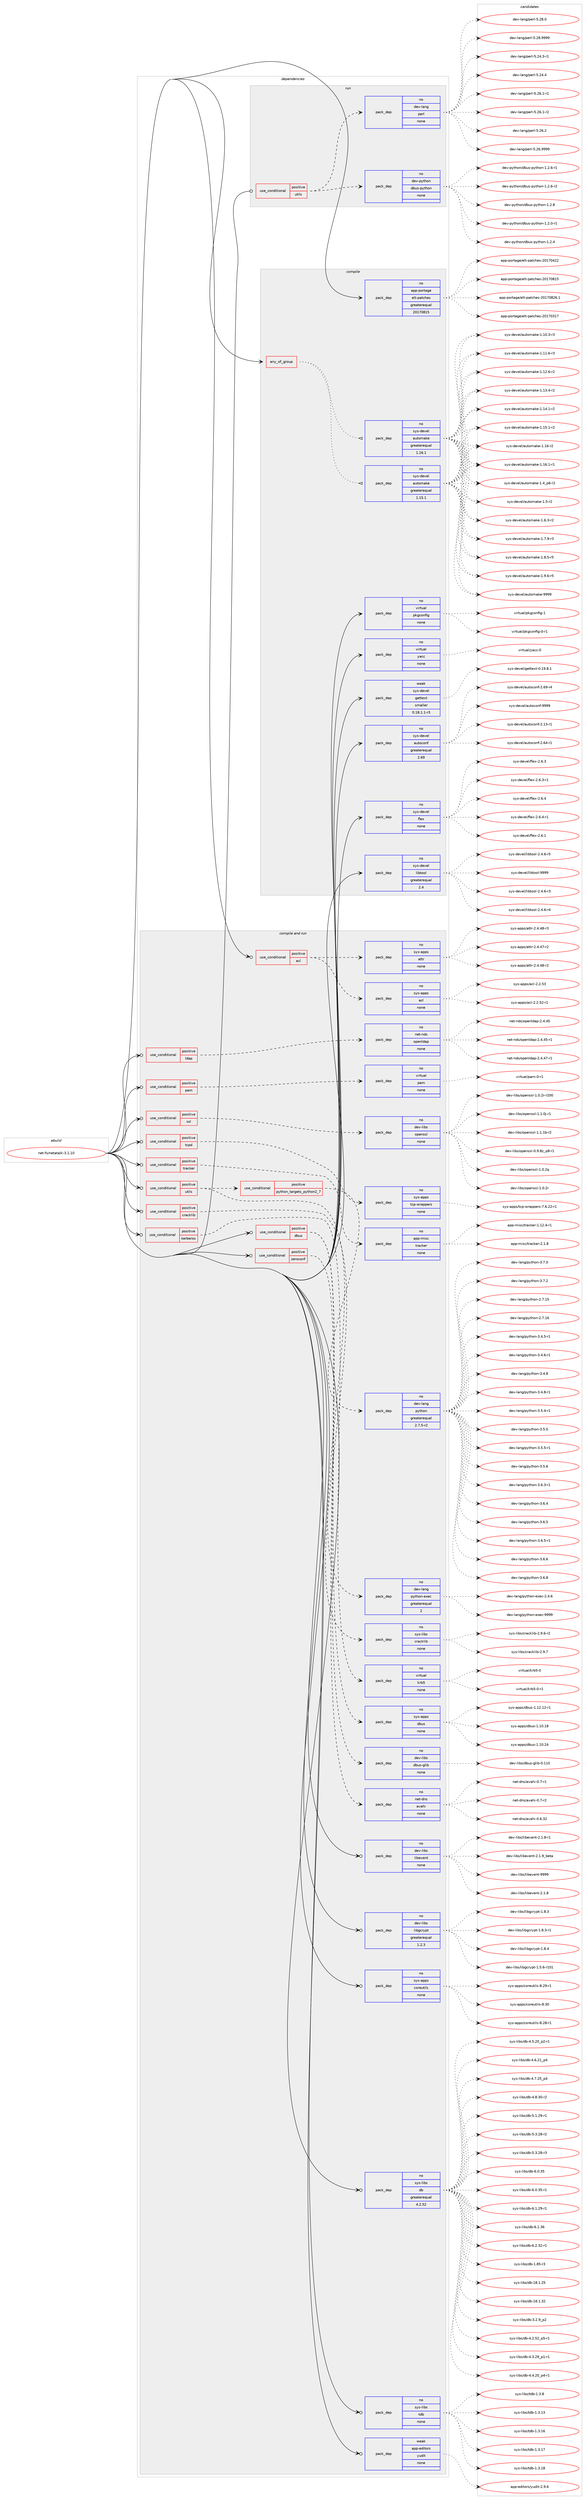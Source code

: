 digraph prolog {

# *************
# Graph options
# *************

newrank=true;
concentrate=true;
compound=true;
graph [rankdir=LR,fontname=Helvetica,fontsize=10,ranksep=1.5];#, ranksep=2.5, nodesep=0.2];
edge  [arrowhead=vee];
node  [fontname=Helvetica,fontsize=10];

# **********
# The ebuild
# **********

subgraph cluster_leftcol {
color=gray;
rank=same;
label=<<i>ebuild</i>>;
id [label="net-fs/netatalk-3.1.10", color=red, width=4, href="../net-fs/netatalk-3.1.10.svg"];
}

# ****************
# The dependencies
# ****************

subgraph cluster_midcol {
color=gray;
label=<<i>dependencies</i>>;
subgraph cluster_compile {
fillcolor="#eeeeee";
style=filled;
label=<<i>compile</i>>;
subgraph any25996 {
dependency1652611 [label=<<TABLE BORDER="0" CELLBORDER="1" CELLSPACING="0" CELLPADDING="4"><TR><TD CELLPADDING="10">any_of_group</TD></TR></TABLE>>, shape=none, color=red];subgraph pack1181437 {
dependency1652612 [label=<<TABLE BORDER="0" CELLBORDER="1" CELLSPACING="0" CELLPADDING="4" WIDTH="220"><TR><TD ROWSPAN="6" CELLPADDING="30">pack_dep</TD></TR><TR><TD WIDTH="110">no</TD></TR><TR><TD>sys-devel</TD></TR><TR><TD>automake</TD></TR><TR><TD>greaterequal</TD></TR><TR><TD>1.16.1</TD></TR></TABLE>>, shape=none, color=blue];
}
dependency1652611:e -> dependency1652612:w [weight=20,style="dotted",arrowhead="oinv"];
subgraph pack1181438 {
dependency1652613 [label=<<TABLE BORDER="0" CELLBORDER="1" CELLSPACING="0" CELLPADDING="4" WIDTH="220"><TR><TD ROWSPAN="6" CELLPADDING="30">pack_dep</TD></TR><TR><TD WIDTH="110">no</TD></TR><TR><TD>sys-devel</TD></TR><TR><TD>automake</TD></TR><TR><TD>greaterequal</TD></TR><TR><TD>1.15.1</TD></TR></TABLE>>, shape=none, color=blue];
}
dependency1652611:e -> dependency1652613:w [weight=20,style="dotted",arrowhead="oinv"];
}
id:e -> dependency1652611:w [weight=20,style="solid",arrowhead="vee"];
subgraph pack1181439 {
dependency1652614 [label=<<TABLE BORDER="0" CELLBORDER="1" CELLSPACING="0" CELLPADDING="4" WIDTH="220"><TR><TD ROWSPAN="6" CELLPADDING="30">pack_dep</TD></TR><TR><TD WIDTH="110">no</TD></TR><TR><TD>app-portage</TD></TR><TR><TD>elt-patches</TD></TR><TR><TD>greaterequal</TD></TR><TR><TD>20170815</TD></TR></TABLE>>, shape=none, color=blue];
}
id:e -> dependency1652614:w [weight=20,style="solid",arrowhead="vee"];
subgraph pack1181440 {
dependency1652615 [label=<<TABLE BORDER="0" CELLBORDER="1" CELLSPACING="0" CELLPADDING="4" WIDTH="220"><TR><TD ROWSPAN="6" CELLPADDING="30">pack_dep</TD></TR><TR><TD WIDTH="110">no</TD></TR><TR><TD>sys-devel</TD></TR><TR><TD>autoconf</TD></TR><TR><TD>greaterequal</TD></TR><TR><TD>2.69</TD></TR></TABLE>>, shape=none, color=blue];
}
id:e -> dependency1652615:w [weight=20,style="solid",arrowhead="vee"];
subgraph pack1181441 {
dependency1652616 [label=<<TABLE BORDER="0" CELLBORDER="1" CELLSPACING="0" CELLPADDING="4" WIDTH="220"><TR><TD ROWSPAN="6" CELLPADDING="30">pack_dep</TD></TR><TR><TD WIDTH="110">no</TD></TR><TR><TD>sys-devel</TD></TR><TR><TD>flex</TD></TR><TR><TD>none</TD></TR><TR><TD></TD></TR></TABLE>>, shape=none, color=blue];
}
id:e -> dependency1652616:w [weight=20,style="solid",arrowhead="vee"];
subgraph pack1181442 {
dependency1652617 [label=<<TABLE BORDER="0" CELLBORDER="1" CELLSPACING="0" CELLPADDING="4" WIDTH="220"><TR><TD ROWSPAN="6" CELLPADDING="30">pack_dep</TD></TR><TR><TD WIDTH="110">no</TD></TR><TR><TD>sys-devel</TD></TR><TR><TD>libtool</TD></TR><TR><TD>greaterequal</TD></TR><TR><TD>2.4</TD></TR></TABLE>>, shape=none, color=blue];
}
id:e -> dependency1652617:w [weight=20,style="solid",arrowhead="vee"];
subgraph pack1181443 {
dependency1652618 [label=<<TABLE BORDER="0" CELLBORDER="1" CELLSPACING="0" CELLPADDING="4" WIDTH="220"><TR><TD ROWSPAN="6" CELLPADDING="30">pack_dep</TD></TR><TR><TD WIDTH="110">no</TD></TR><TR><TD>virtual</TD></TR><TR><TD>pkgconfig</TD></TR><TR><TD>none</TD></TR><TR><TD></TD></TR></TABLE>>, shape=none, color=blue];
}
id:e -> dependency1652618:w [weight=20,style="solid",arrowhead="vee"];
subgraph pack1181444 {
dependency1652619 [label=<<TABLE BORDER="0" CELLBORDER="1" CELLSPACING="0" CELLPADDING="4" WIDTH="220"><TR><TD ROWSPAN="6" CELLPADDING="30">pack_dep</TD></TR><TR><TD WIDTH="110">no</TD></TR><TR><TD>virtual</TD></TR><TR><TD>yacc</TD></TR><TR><TD>none</TD></TR><TR><TD></TD></TR></TABLE>>, shape=none, color=blue];
}
id:e -> dependency1652619:w [weight=20,style="solid",arrowhead="vee"];
subgraph pack1181445 {
dependency1652620 [label=<<TABLE BORDER="0" CELLBORDER="1" CELLSPACING="0" CELLPADDING="4" WIDTH="220"><TR><TD ROWSPAN="6" CELLPADDING="30">pack_dep</TD></TR><TR><TD WIDTH="110">weak</TD></TR><TR><TD>sys-devel</TD></TR><TR><TD>gettext</TD></TR><TR><TD>smaller</TD></TR><TR><TD>0.18.1.1-r3</TD></TR></TABLE>>, shape=none, color=blue];
}
id:e -> dependency1652620:w [weight=20,style="solid",arrowhead="vee"];
}
subgraph cluster_compileandrun {
fillcolor="#eeeeee";
style=filled;
label=<<i>compile and run</i>>;
subgraph cond444395 {
dependency1652621 [label=<<TABLE BORDER="0" CELLBORDER="1" CELLSPACING="0" CELLPADDING="4"><TR><TD ROWSPAN="3" CELLPADDING="10">use_conditional</TD></TR><TR><TD>positive</TD></TR><TR><TD>acl</TD></TR></TABLE>>, shape=none, color=red];
subgraph pack1181446 {
dependency1652622 [label=<<TABLE BORDER="0" CELLBORDER="1" CELLSPACING="0" CELLPADDING="4" WIDTH="220"><TR><TD ROWSPAN="6" CELLPADDING="30">pack_dep</TD></TR><TR><TD WIDTH="110">no</TD></TR><TR><TD>sys-apps</TD></TR><TR><TD>attr</TD></TR><TR><TD>none</TD></TR><TR><TD></TD></TR></TABLE>>, shape=none, color=blue];
}
dependency1652621:e -> dependency1652622:w [weight=20,style="dashed",arrowhead="vee"];
subgraph pack1181447 {
dependency1652623 [label=<<TABLE BORDER="0" CELLBORDER="1" CELLSPACING="0" CELLPADDING="4" WIDTH="220"><TR><TD ROWSPAN="6" CELLPADDING="30">pack_dep</TD></TR><TR><TD WIDTH="110">no</TD></TR><TR><TD>sys-apps</TD></TR><TR><TD>acl</TD></TR><TR><TD>none</TD></TR><TR><TD></TD></TR></TABLE>>, shape=none, color=blue];
}
dependency1652621:e -> dependency1652623:w [weight=20,style="dashed",arrowhead="vee"];
}
id:e -> dependency1652621:w [weight=20,style="solid",arrowhead="odotvee"];
subgraph cond444396 {
dependency1652624 [label=<<TABLE BORDER="0" CELLBORDER="1" CELLSPACING="0" CELLPADDING="4"><TR><TD ROWSPAN="3" CELLPADDING="10">use_conditional</TD></TR><TR><TD>positive</TD></TR><TR><TD>cracklib</TD></TR></TABLE>>, shape=none, color=red];
subgraph pack1181448 {
dependency1652625 [label=<<TABLE BORDER="0" CELLBORDER="1" CELLSPACING="0" CELLPADDING="4" WIDTH="220"><TR><TD ROWSPAN="6" CELLPADDING="30">pack_dep</TD></TR><TR><TD WIDTH="110">no</TD></TR><TR><TD>sys-libs</TD></TR><TR><TD>cracklib</TD></TR><TR><TD>none</TD></TR><TR><TD></TD></TR></TABLE>>, shape=none, color=blue];
}
dependency1652624:e -> dependency1652625:w [weight=20,style="dashed",arrowhead="vee"];
}
id:e -> dependency1652624:w [weight=20,style="solid",arrowhead="odotvee"];
subgraph cond444397 {
dependency1652626 [label=<<TABLE BORDER="0" CELLBORDER="1" CELLSPACING="0" CELLPADDING="4"><TR><TD ROWSPAN="3" CELLPADDING="10">use_conditional</TD></TR><TR><TD>positive</TD></TR><TR><TD>dbus</TD></TR></TABLE>>, shape=none, color=red];
subgraph pack1181449 {
dependency1652627 [label=<<TABLE BORDER="0" CELLBORDER="1" CELLSPACING="0" CELLPADDING="4" WIDTH="220"><TR><TD ROWSPAN="6" CELLPADDING="30">pack_dep</TD></TR><TR><TD WIDTH="110">no</TD></TR><TR><TD>sys-apps</TD></TR><TR><TD>dbus</TD></TR><TR><TD>none</TD></TR><TR><TD></TD></TR></TABLE>>, shape=none, color=blue];
}
dependency1652626:e -> dependency1652627:w [weight=20,style="dashed",arrowhead="vee"];
subgraph pack1181450 {
dependency1652628 [label=<<TABLE BORDER="0" CELLBORDER="1" CELLSPACING="0" CELLPADDING="4" WIDTH="220"><TR><TD ROWSPAN="6" CELLPADDING="30">pack_dep</TD></TR><TR><TD WIDTH="110">no</TD></TR><TR><TD>dev-libs</TD></TR><TR><TD>dbus-glib</TD></TR><TR><TD>none</TD></TR><TR><TD></TD></TR></TABLE>>, shape=none, color=blue];
}
dependency1652626:e -> dependency1652628:w [weight=20,style="dashed",arrowhead="vee"];
}
id:e -> dependency1652626:w [weight=20,style="solid",arrowhead="odotvee"];
subgraph cond444398 {
dependency1652629 [label=<<TABLE BORDER="0" CELLBORDER="1" CELLSPACING="0" CELLPADDING="4"><TR><TD ROWSPAN="3" CELLPADDING="10">use_conditional</TD></TR><TR><TD>positive</TD></TR><TR><TD>kerberos</TD></TR></TABLE>>, shape=none, color=red];
subgraph pack1181451 {
dependency1652630 [label=<<TABLE BORDER="0" CELLBORDER="1" CELLSPACING="0" CELLPADDING="4" WIDTH="220"><TR><TD ROWSPAN="6" CELLPADDING="30">pack_dep</TD></TR><TR><TD WIDTH="110">no</TD></TR><TR><TD>virtual</TD></TR><TR><TD>krb5</TD></TR><TR><TD>none</TD></TR><TR><TD></TD></TR></TABLE>>, shape=none, color=blue];
}
dependency1652629:e -> dependency1652630:w [weight=20,style="dashed",arrowhead="vee"];
}
id:e -> dependency1652629:w [weight=20,style="solid",arrowhead="odotvee"];
subgraph cond444399 {
dependency1652631 [label=<<TABLE BORDER="0" CELLBORDER="1" CELLSPACING="0" CELLPADDING="4"><TR><TD ROWSPAN="3" CELLPADDING="10">use_conditional</TD></TR><TR><TD>positive</TD></TR><TR><TD>ldap</TD></TR></TABLE>>, shape=none, color=red];
subgraph pack1181452 {
dependency1652632 [label=<<TABLE BORDER="0" CELLBORDER="1" CELLSPACING="0" CELLPADDING="4" WIDTH="220"><TR><TD ROWSPAN="6" CELLPADDING="30">pack_dep</TD></TR><TR><TD WIDTH="110">no</TD></TR><TR><TD>net-nds</TD></TR><TR><TD>openldap</TD></TR><TR><TD>none</TD></TR><TR><TD></TD></TR></TABLE>>, shape=none, color=blue];
}
dependency1652631:e -> dependency1652632:w [weight=20,style="dashed",arrowhead="vee"];
}
id:e -> dependency1652631:w [weight=20,style="solid",arrowhead="odotvee"];
subgraph cond444400 {
dependency1652633 [label=<<TABLE BORDER="0" CELLBORDER="1" CELLSPACING="0" CELLPADDING="4"><TR><TD ROWSPAN="3" CELLPADDING="10">use_conditional</TD></TR><TR><TD>positive</TD></TR><TR><TD>pam</TD></TR></TABLE>>, shape=none, color=red];
subgraph pack1181453 {
dependency1652634 [label=<<TABLE BORDER="0" CELLBORDER="1" CELLSPACING="0" CELLPADDING="4" WIDTH="220"><TR><TD ROWSPAN="6" CELLPADDING="30">pack_dep</TD></TR><TR><TD WIDTH="110">no</TD></TR><TR><TD>virtual</TD></TR><TR><TD>pam</TD></TR><TR><TD>none</TD></TR><TR><TD></TD></TR></TABLE>>, shape=none, color=blue];
}
dependency1652633:e -> dependency1652634:w [weight=20,style="dashed",arrowhead="vee"];
}
id:e -> dependency1652633:w [weight=20,style="solid",arrowhead="odotvee"];
subgraph cond444401 {
dependency1652635 [label=<<TABLE BORDER="0" CELLBORDER="1" CELLSPACING="0" CELLPADDING="4"><TR><TD ROWSPAN="3" CELLPADDING="10">use_conditional</TD></TR><TR><TD>positive</TD></TR><TR><TD>ssl</TD></TR></TABLE>>, shape=none, color=red];
subgraph pack1181454 {
dependency1652636 [label=<<TABLE BORDER="0" CELLBORDER="1" CELLSPACING="0" CELLPADDING="4" WIDTH="220"><TR><TD ROWSPAN="6" CELLPADDING="30">pack_dep</TD></TR><TR><TD WIDTH="110">no</TD></TR><TR><TD>dev-libs</TD></TR><TR><TD>openssl</TD></TR><TR><TD>none</TD></TR><TR><TD></TD></TR></TABLE>>, shape=none, color=blue];
}
dependency1652635:e -> dependency1652636:w [weight=20,style="dashed",arrowhead="vee"];
}
id:e -> dependency1652635:w [weight=20,style="solid",arrowhead="odotvee"];
subgraph cond444402 {
dependency1652637 [label=<<TABLE BORDER="0" CELLBORDER="1" CELLSPACING="0" CELLPADDING="4"><TR><TD ROWSPAN="3" CELLPADDING="10">use_conditional</TD></TR><TR><TD>positive</TD></TR><TR><TD>tcpd</TD></TR></TABLE>>, shape=none, color=red];
subgraph pack1181455 {
dependency1652638 [label=<<TABLE BORDER="0" CELLBORDER="1" CELLSPACING="0" CELLPADDING="4" WIDTH="220"><TR><TD ROWSPAN="6" CELLPADDING="30">pack_dep</TD></TR><TR><TD WIDTH="110">no</TD></TR><TR><TD>sys-apps</TD></TR><TR><TD>tcp-wrappers</TD></TR><TR><TD>none</TD></TR><TR><TD></TD></TR></TABLE>>, shape=none, color=blue];
}
dependency1652637:e -> dependency1652638:w [weight=20,style="dashed",arrowhead="vee"];
}
id:e -> dependency1652637:w [weight=20,style="solid",arrowhead="odotvee"];
subgraph cond444403 {
dependency1652639 [label=<<TABLE BORDER="0" CELLBORDER="1" CELLSPACING="0" CELLPADDING="4"><TR><TD ROWSPAN="3" CELLPADDING="10">use_conditional</TD></TR><TR><TD>positive</TD></TR><TR><TD>tracker</TD></TR></TABLE>>, shape=none, color=red];
subgraph pack1181456 {
dependency1652640 [label=<<TABLE BORDER="0" CELLBORDER="1" CELLSPACING="0" CELLPADDING="4" WIDTH="220"><TR><TD ROWSPAN="6" CELLPADDING="30">pack_dep</TD></TR><TR><TD WIDTH="110">no</TD></TR><TR><TD>app-misc</TD></TR><TR><TD>tracker</TD></TR><TR><TD>none</TD></TR><TR><TD></TD></TR></TABLE>>, shape=none, color=blue];
}
dependency1652639:e -> dependency1652640:w [weight=20,style="dashed",arrowhead="vee"];
}
id:e -> dependency1652639:w [weight=20,style="solid",arrowhead="odotvee"];
subgraph cond444404 {
dependency1652641 [label=<<TABLE BORDER="0" CELLBORDER="1" CELLSPACING="0" CELLPADDING="4"><TR><TD ROWSPAN="3" CELLPADDING="10">use_conditional</TD></TR><TR><TD>positive</TD></TR><TR><TD>utils</TD></TR></TABLE>>, shape=none, color=red];
subgraph cond444405 {
dependency1652642 [label=<<TABLE BORDER="0" CELLBORDER="1" CELLSPACING="0" CELLPADDING="4"><TR><TD ROWSPAN="3" CELLPADDING="10">use_conditional</TD></TR><TR><TD>positive</TD></TR><TR><TD>python_targets_python2_7</TD></TR></TABLE>>, shape=none, color=red];
subgraph pack1181457 {
dependency1652643 [label=<<TABLE BORDER="0" CELLBORDER="1" CELLSPACING="0" CELLPADDING="4" WIDTH="220"><TR><TD ROWSPAN="6" CELLPADDING="30">pack_dep</TD></TR><TR><TD WIDTH="110">no</TD></TR><TR><TD>dev-lang</TD></TR><TR><TD>python</TD></TR><TR><TD>greaterequal</TD></TR><TR><TD>2.7.5-r2</TD></TR></TABLE>>, shape=none, color=blue];
}
dependency1652642:e -> dependency1652643:w [weight=20,style="dashed",arrowhead="vee"];
}
dependency1652641:e -> dependency1652642:w [weight=20,style="dashed",arrowhead="vee"];
subgraph pack1181458 {
dependency1652644 [label=<<TABLE BORDER="0" CELLBORDER="1" CELLSPACING="0" CELLPADDING="4" WIDTH="220"><TR><TD ROWSPAN="6" CELLPADDING="30">pack_dep</TD></TR><TR><TD WIDTH="110">no</TD></TR><TR><TD>dev-lang</TD></TR><TR><TD>python-exec</TD></TR><TR><TD>greaterequal</TD></TR><TR><TD>2</TD></TR></TABLE>>, shape=none, color=blue];
}
dependency1652641:e -> dependency1652644:w [weight=20,style="dashed",arrowhead="vee"];
}
id:e -> dependency1652641:w [weight=20,style="solid",arrowhead="odotvee"];
subgraph cond444406 {
dependency1652645 [label=<<TABLE BORDER="0" CELLBORDER="1" CELLSPACING="0" CELLPADDING="4"><TR><TD ROWSPAN="3" CELLPADDING="10">use_conditional</TD></TR><TR><TD>positive</TD></TR><TR><TD>zeroconf</TD></TR></TABLE>>, shape=none, color=red];
subgraph pack1181459 {
dependency1652646 [label=<<TABLE BORDER="0" CELLBORDER="1" CELLSPACING="0" CELLPADDING="4" WIDTH="220"><TR><TD ROWSPAN="6" CELLPADDING="30">pack_dep</TD></TR><TR><TD WIDTH="110">no</TD></TR><TR><TD>net-dns</TD></TR><TR><TD>avahi</TD></TR><TR><TD>none</TD></TR><TR><TD></TD></TR></TABLE>>, shape=none, color=blue];
}
dependency1652645:e -> dependency1652646:w [weight=20,style="dashed",arrowhead="vee"];
}
id:e -> dependency1652645:w [weight=20,style="solid",arrowhead="odotvee"];
subgraph pack1181460 {
dependency1652647 [label=<<TABLE BORDER="0" CELLBORDER="1" CELLSPACING="0" CELLPADDING="4" WIDTH="220"><TR><TD ROWSPAN="6" CELLPADDING="30">pack_dep</TD></TR><TR><TD WIDTH="110">no</TD></TR><TR><TD>dev-libs</TD></TR><TR><TD>libevent</TD></TR><TR><TD>none</TD></TR><TR><TD></TD></TR></TABLE>>, shape=none, color=blue];
}
id:e -> dependency1652647:w [weight=20,style="solid",arrowhead="odotvee"];
subgraph pack1181461 {
dependency1652648 [label=<<TABLE BORDER="0" CELLBORDER="1" CELLSPACING="0" CELLPADDING="4" WIDTH="220"><TR><TD ROWSPAN="6" CELLPADDING="30">pack_dep</TD></TR><TR><TD WIDTH="110">no</TD></TR><TR><TD>dev-libs</TD></TR><TR><TD>libgcrypt</TD></TR><TR><TD>greaterequal</TD></TR><TR><TD>1.2.3</TD></TR></TABLE>>, shape=none, color=blue];
}
id:e -> dependency1652648:w [weight=20,style="solid",arrowhead="odotvee"];
subgraph pack1181462 {
dependency1652649 [label=<<TABLE BORDER="0" CELLBORDER="1" CELLSPACING="0" CELLPADDING="4" WIDTH="220"><TR><TD ROWSPAN="6" CELLPADDING="30">pack_dep</TD></TR><TR><TD WIDTH="110">no</TD></TR><TR><TD>sys-apps</TD></TR><TR><TD>coreutils</TD></TR><TR><TD>none</TD></TR><TR><TD></TD></TR></TABLE>>, shape=none, color=blue];
}
id:e -> dependency1652649:w [weight=20,style="solid",arrowhead="odotvee"];
subgraph pack1181463 {
dependency1652650 [label=<<TABLE BORDER="0" CELLBORDER="1" CELLSPACING="0" CELLPADDING="4" WIDTH="220"><TR><TD ROWSPAN="6" CELLPADDING="30">pack_dep</TD></TR><TR><TD WIDTH="110">no</TD></TR><TR><TD>sys-libs</TD></TR><TR><TD>db</TD></TR><TR><TD>greaterequal</TD></TR><TR><TD>4.2.52</TD></TR></TABLE>>, shape=none, color=blue];
}
id:e -> dependency1652650:w [weight=20,style="solid",arrowhead="odotvee"];
subgraph pack1181464 {
dependency1652651 [label=<<TABLE BORDER="0" CELLBORDER="1" CELLSPACING="0" CELLPADDING="4" WIDTH="220"><TR><TD ROWSPAN="6" CELLPADDING="30">pack_dep</TD></TR><TR><TD WIDTH="110">no</TD></TR><TR><TD>sys-libs</TD></TR><TR><TD>tdb</TD></TR><TR><TD>none</TD></TR><TR><TD></TD></TR></TABLE>>, shape=none, color=blue];
}
id:e -> dependency1652651:w [weight=20,style="solid",arrowhead="odotvee"];
subgraph pack1181465 {
dependency1652652 [label=<<TABLE BORDER="0" CELLBORDER="1" CELLSPACING="0" CELLPADDING="4" WIDTH="220"><TR><TD ROWSPAN="6" CELLPADDING="30">pack_dep</TD></TR><TR><TD WIDTH="110">weak</TD></TR><TR><TD>app-editors</TD></TR><TR><TD>yudit</TD></TR><TR><TD>none</TD></TR><TR><TD></TD></TR></TABLE>>, shape=none, color=blue];
}
id:e -> dependency1652652:w [weight=20,style="solid",arrowhead="odotvee"];
}
subgraph cluster_run {
fillcolor="#eeeeee";
style=filled;
label=<<i>run</i>>;
subgraph cond444407 {
dependency1652653 [label=<<TABLE BORDER="0" CELLBORDER="1" CELLSPACING="0" CELLPADDING="4"><TR><TD ROWSPAN="3" CELLPADDING="10">use_conditional</TD></TR><TR><TD>positive</TD></TR><TR><TD>utils</TD></TR></TABLE>>, shape=none, color=red];
subgraph pack1181466 {
dependency1652654 [label=<<TABLE BORDER="0" CELLBORDER="1" CELLSPACING="0" CELLPADDING="4" WIDTH="220"><TR><TD ROWSPAN="6" CELLPADDING="30">pack_dep</TD></TR><TR><TD WIDTH="110">no</TD></TR><TR><TD>dev-lang</TD></TR><TR><TD>perl</TD></TR><TR><TD>none</TD></TR><TR><TD></TD></TR></TABLE>>, shape=none, color=blue];
}
dependency1652653:e -> dependency1652654:w [weight=20,style="dashed",arrowhead="vee"];
subgraph pack1181467 {
dependency1652655 [label=<<TABLE BORDER="0" CELLBORDER="1" CELLSPACING="0" CELLPADDING="4" WIDTH="220"><TR><TD ROWSPAN="6" CELLPADDING="30">pack_dep</TD></TR><TR><TD WIDTH="110">no</TD></TR><TR><TD>dev-python</TD></TR><TR><TD>dbus-python</TD></TR><TR><TD>none</TD></TR><TR><TD></TD></TR></TABLE>>, shape=none, color=blue];
}
dependency1652653:e -> dependency1652655:w [weight=20,style="dashed",arrowhead="vee"];
}
id:e -> dependency1652653:w [weight=20,style="solid",arrowhead="odot"];
}
}

# **************
# The candidates
# **************

subgraph cluster_choices {
rank=same;
color=gray;
label=<<i>candidates</i>>;

subgraph choice1181437 {
color=black;
nodesep=1;
choice11512111545100101118101108479711711611110997107101454946494846514511451 [label="sys-devel/automake-1.10.3-r3", color=red, width=4,href="../sys-devel/automake-1.10.3-r3.svg"];
choice11512111545100101118101108479711711611110997107101454946494946544511451 [label="sys-devel/automake-1.11.6-r3", color=red, width=4,href="../sys-devel/automake-1.11.6-r3.svg"];
choice11512111545100101118101108479711711611110997107101454946495046544511450 [label="sys-devel/automake-1.12.6-r2", color=red, width=4,href="../sys-devel/automake-1.12.6-r2.svg"];
choice11512111545100101118101108479711711611110997107101454946495146524511450 [label="sys-devel/automake-1.13.4-r2", color=red, width=4,href="../sys-devel/automake-1.13.4-r2.svg"];
choice11512111545100101118101108479711711611110997107101454946495246494511450 [label="sys-devel/automake-1.14.1-r2", color=red, width=4,href="../sys-devel/automake-1.14.1-r2.svg"];
choice11512111545100101118101108479711711611110997107101454946495346494511450 [label="sys-devel/automake-1.15.1-r2", color=red, width=4,href="../sys-devel/automake-1.15.1-r2.svg"];
choice1151211154510010111810110847971171161111099710710145494649544511450 [label="sys-devel/automake-1.16-r2", color=red, width=4,href="../sys-devel/automake-1.16-r2.svg"];
choice11512111545100101118101108479711711611110997107101454946495446494511449 [label="sys-devel/automake-1.16.1-r1", color=red, width=4,href="../sys-devel/automake-1.16.1-r1.svg"];
choice115121115451001011181011084797117116111109971071014549465295112544511450 [label="sys-devel/automake-1.4_p6-r2", color=red, width=4,href="../sys-devel/automake-1.4_p6-r2.svg"];
choice11512111545100101118101108479711711611110997107101454946534511450 [label="sys-devel/automake-1.5-r2", color=red, width=4,href="../sys-devel/automake-1.5-r2.svg"];
choice115121115451001011181011084797117116111109971071014549465446514511450 [label="sys-devel/automake-1.6.3-r2", color=red, width=4,href="../sys-devel/automake-1.6.3-r2.svg"];
choice115121115451001011181011084797117116111109971071014549465546574511451 [label="sys-devel/automake-1.7.9-r3", color=red, width=4,href="../sys-devel/automake-1.7.9-r3.svg"];
choice115121115451001011181011084797117116111109971071014549465646534511453 [label="sys-devel/automake-1.8.5-r5", color=red, width=4,href="../sys-devel/automake-1.8.5-r5.svg"];
choice115121115451001011181011084797117116111109971071014549465746544511453 [label="sys-devel/automake-1.9.6-r5", color=red, width=4,href="../sys-devel/automake-1.9.6-r5.svg"];
choice115121115451001011181011084797117116111109971071014557575757 [label="sys-devel/automake-9999", color=red, width=4,href="../sys-devel/automake-9999.svg"];
dependency1652612:e -> choice11512111545100101118101108479711711611110997107101454946494846514511451:w [style=dotted,weight="100"];
dependency1652612:e -> choice11512111545100101118101108479711711611110997107101454946494946544511451:w [style=dotted,weight="100"];
dependency1652612:e -> choice11512111545100101118101108479711711611110997107101454946495046544511450:w [style=dotted,weight="100"];
dependency1652612:e -> choice11512111545100101118101108479711711611110997107101454946495146524511450:w [style=dotted,weight="100"];
dependency1652612:e -> choice11512111545100101118101108479711711611110997107101454946495246494511450:w [style=dotted,weight="100"];
dependency1652612:e -> choice11512111545100101118101108479711711611110997107101454946495346494511450:w [style=dotted,weight="100"];
dependency1652612:e -> choice1151211154510010111810110847971171161111099710710145494649544511450:w [style=dotted,weight="100"];
dependency1652612:e -> choice11512111545100101118101108479711711611110997107101454946495446494511449:w [style=dotted,weight="100"];
dependency1652612:e -> choice115121115451001011181011084797117116111109971071014549465295112544511450:w [style=dotted,weight="100"];
dependency1652612:e -> choice11512111545100101118101108479711711611110997107101454946534511450:w [style=dotted,weight="100"];
dependency1652612:e -> choice115121115451001011181011084797117116111109971071014549465446514511450:w [style=dotted,weight="100"];
dependency1652612:e -> choice115121115451001011181011084797117116111109971071014549465546574511451:w [style=dotted,weight="100"];
dependency1652612:e -> choice115121115451001011181011084797117116111109971071014549465646534511453:w [style=dotted,weight="100"];
dependency1652612:e -> choice115121115451001011181011084797117116111109971071014549465746544511453:w [style=dotted,weight="100"];
dependency1652612:e -> choice115121115451001011181011084797117116111109971071014557575757:w [style=dotted,weight="100"];
}
subgraph choice1181438 {
color=black;
nodesep=1;
choice11512111545100101118101108479711711611110997107101454946494846514511451 [label="sys-devel/automake-1.10.3-r3", color=red, width=4,href="../sys-devel/automake-1.10.3-r3.svg"];
choice11512111545100101118101108479711711611110997107101454946494946544511451 [label="sys-devel/automake-1.11.6-r3", color=red, width=4,href="../sys-devel/automake-1.11.6-r3.svg"];
choice11512111545100101118101108479711711611110997107101454946495046544511450 [label="sys-devel/automake-1.12.6-r2", color=red, width=4,href="../sys-devel/automake-1.12.6-r2.svg"];
choice11512111545100101118101108479711711611110997107101454946495146524511450 [label="sys-devel/automake-1.13.4-r2", color=red, width=4,href="../sys-devel/automake-1.13.4-r2.svg"];
choice11512111545100101118101108479711711611110997107101454946495246494511450 [label="sys-devel/automake-1.14.1-r2", color=red, width=4,href="../sys-devel/automake-1.14.1-r2.svg"];
choice11512111545100101118101108479711711611110997107101454946495346494511450 [label="sys-devel/automake-1.15.1-r2", color=red, width=4,href="../sys-devel/automake-1.15.1-r2.svg"];
choice1151211154510010111810110847971171161111099710710145494649544511450 [label="sys-devel/automake-1.16-r2", color=red, width=4,href="../sys-devel/automake-1.16-r2.svg"];
choice11512111545100101118101108479711711611110997107101454946495446494511449 [label="sys-devel/automake-1.16.1-r1", color=red, width=4,href="../sys-devel/automake-1.16.1-r1.svg"];
choice115121115451001011181011084797117116111109971071014549465295112544511450 [label="sys-devel/automake-1.4_p6-r2", color=red, width=4,href="../sys-devel/automake-1.4_p6-r2.svg"];
choice11512111545100101118101108479711711611110997107101454946534511450 [label="sys-devel/automake-1.5-r2", color=red, width=4,href="../sys-devel/automake-1.5-r2.svg"];
choice115121115451001011181011084797117116111109971071014549465446514511450 [label="sys-devel/automake-1.6.3-r2", color=red, width=4,href="../sys-devel/automake-1.6.3-r2.svg"];
choice115121115451001011181011084797117116111109971071014549465546574511451 [label="sys-devel/automake-1.7.9-r3", color=red, width=4,href="../sys-devel/automake-1.7.9-r3.svg"];
choice115121115451001011181011084797117116111109971071014549465646534511453 [label="sys-devel/automake-1.8.5-r5", color=red, width=4,href="../sys-devel/automake-1.8.5-r5.svg"];
choice115121115451001011181011084797117116111109971071014549465746544511453 [label="sys-devel/automake-1.9.6-r5", color=red, width=4,href="../sys-devel/automake-1.9.6-r5.svg"];
choice115121115451001011181011084797117116111109971071014557575757 [label="sys-devel/automake-9999", color=red, width=4,href="../sys-devel/automake-9999.svg"];
dependency1652613:e -> choice11512111545100101118101108479711711611110997107101454946494846514511451:w [style=dotted,weight="100"];
dependency1652613:e -> choice11512111545100101118101108479711711611110997107101454946494946544511451:w [style=dotted,weight="100"];
dependency1652613:e -> choice11512111545100101118101108479711711611110997107101454946495046544511450:w [style=dotted,weight="100"];
dependency1652613:e -> choice11512111545100101118101108479711711611110997107101454946495146524511450:w [style=dotted,weight="100"];
dependency1652613:e -> choice11512111545100101118101108479711711611110997107101454946495246494511450:w [style=dotted,weight="100"];
dependency1652613:e -> choice11512111545100101118101108479711711611110997107101454946495346494511450:w [style=dotted,weight="100"];
dependency1652613:e -> choice1151211154510010111810110847971171161111099710710145494649544511450:w [style=dotted,weight="100"];
dependency1652613:e -> choice11512111545100101118101108479711711611110997107101454946495446494511449:w [style=dotted,weight="100"];
dependency1652613:e -> choice115121115451001011181011084797117116111109971071014549465295112544511450:w [style=dotted,weight="100"];
dependency1652613:e -> choice11512111545100101118101108479711711611110997107101454946534511450:w [style=dotted,weight="100"];
dependency1652613:e -> choice115121115451001011181011084797117116111109971071014549465446514511450:w [style=dotted,weight="100"];
dependency1652613:e -> choice115121115451001011181011084797117116111109971071014549465546574511451:w [style=dotted,weight="100"];
dependency1652613:e -> choice115121115451001011181011084797117116111109971071014549465646534511453:w [style=dotted,weight="100"];
dependency1652613:e -> choice115121115451001011181011084797117116111109971071014549465746544511453:w [style=dotted,weight="100"];
dependency1652613:e -> choice115121115451001011181011084797117116111109971071014557575757:w [style=dotted,weight="100"];
}
subgraph choice1181439 {
color=black;
nodesep=1;
choice97112112451121111141169710310147101108116451129711699104101115455048495548514955 [label="app-portage/elt-patches-20170317", color=red, width=4,href="../app-portage/elt-patches-20170317.svg"];
choice97112112451121111141169710310147101108116451129711699104101115455048495548525050 [label="app-portage/elt-patches-20170422", color=red, width=4,href="../app-portage/elt-patches-20170422.svg"];
choice97112112451121111141169710310147101108116451129711699104101115455048495548564953 [label="app-portage/elt-patches-20170815", color=red, width=4,href="../app-portage/elt-patches-20170815.svg"];
choice971121124511211111411697103101471011081164511297116991041011154550484955485650544649 [label="app-portage/elt-patches-20170826.1", color=red, width=4,href="../app-portage/elt-patches-20170826.1.svg"];
dependency1652614:e -> choice97112112451121111141169710310147101108116451129711699104101115455048495548514955:w [style=dotted,weight="100"];
dependency1652614:e -> choice97112112451121111141169710310147101108116451129711699104101115455048495548525050:w [style=dotted,weight="100"];
dependency1652614:e -> choice97112112451121111141169710310147101108116451129711699104101115455048495548564953:w [style=dotted,weight="100"];
dependency1652614:e -> choice971121124511211111411697103101471011081164511297116991041011154550484955485650544649:w [style=dotted,weight="100"];
}
subgraph choice1181440 {
color=black;
nodesep=1;
choice1151211154510010111810110847971171161119911111010245504649514511449 [label="sys-devel/autoconf-2.13-r1", color=red, width=4,href="../sys-devel/autoconf-2.13-r1.svg"];
choice1151211154510010111810110847971171161119911111010245504654524511449 [label="sys-devel/autoconf-2.64-r1", color=red, width=4,href="../sys-devel/autoconf-2.64-r1.svg"];
choice1151211154510010111810110847971171161119911111010245504654574511452 [label="sys-devel/autoconf-2.69-r4", color=red, width=4,href="../sys-devel/autoconf-2.69-r4.svg"];
choice115121115451001011181011084797117116111991111101024557575757 [label="sys-devel/autoconf-9999", color=red, width=4,href="../sys-devel/autoconf-9999.svg"];
dependency1652615:e -> choice1151211154510010111810110847971171161119911111010245504649514511449:w [style=dotted,weight="100"];
dependency1652615:e -> choice1151211154510010111810110847971171161119911111010245504654524511449:w [style=dotted,weight="100"];
dependency1652615:e -> choice1151211154510010111810110847971171161119911111010245504654574511452:w [style=dotted,weight="100"];
dependency1652615:e -> choice115121115451001011181011084797117116111991111101024557575757:w [style=dotted,weight="100"];
}
subgraph choice1181441 {
color=black;
nodesep=1;
choice1151211154510010111810110847102108101120455046544649 [label="sys-devel/flex-2.6.1", color=red, width=4,href="../sys-devel/flex-2.6.1.svg"];
choice1151211154510010111810110847102108101120455046544651 [label="sys-devel/flex-2.6.3", color=red, width=4,href="../sys-devel/flex-2.6.3.svg"];
choice11512111545100101118101108471021081011204550465446514511449 [label="sys-devel/flex-2.6.3-r1", color=red, width=4,href="../sys-devel/flex-2.6.3-r1.svg"];
choice1151211154510010111810110847102108101120455046544652 [label="sys-devel/flex-2.6.4", color=red, width=4,href="../sys-devel/flex-2.6.4.svg"];
choice11512111545100101118101108471021081011204550465446524511449 [label="sys-devel/flex-2.6.4-r1", color=red, width=4,href="../sys-devel/flex-2.6.4-r1.svg"];
dependency1652616:e -> choice1151211154510010111810110847102108101120455046544649:w [style=dotted,weight="100"];
dependency1652616:e -> choice1151211154510010111810110847102108101120455046544651:w [style=dotted,weight="100"];
dependency1652616:e -> choice11512111545100101118101108471021081011204550465446514511449:w [style=dotted,weight="100"];
dependency1652616:e -> choice1151211154510010111810110847102108101120455046544652:w [style=dotted,weight="100"];
dependency1652616:e -> choice11512111545100101118101108471021081011204550465446524511449:w [style=dotted,weight="100"];
}
subgraph choice1181442 {
color=black;
nodesep=1;
choice1151211154510010111810110847108105981161111111084550465246544511451 [label="sys-devel/libtool-2.4.6-r3", color=red, width=4,href="../sys-devel/libtool-2.4.6-r3.svg"];
choice1151211154510010111810110847108105981161111111084550465246544511452 [label="sys-devel/libtool-2.4.6-r4", color=red, width=4,href="../sys-devel/libtool-2.4.6-r4.svg"];
choice1151211154510010111810110847108105981161111111084550465246544511453 [label="sys-devel/libtool-2.4.6-r5", color=red, width=4,href="../sys-devel/libtool-2.4.6-r5.svg"];
choice1151211154510010111810110847108105981161111111084557575757 [label="sys-devel/libtool-9999", color=red, width=4,href="../sys-devel/libtool-9999.svg"];
dependency1652617:e -> choice1151211154510010111810110847108105981161111111084550465246544511451:w [style=dotted,weight="100"];
dependency1652617:e -> choice1151211154510010111810110847108105981161111111084550465246544511452:w [style=dotted,weight="100"];
dependency1652617:e -> choice1151211154510010111810110847108105981161111111084550465246544511453:w [style=dotted,weight="100"];
dependency1652617:e -> choice1151211154510010111810110847108105981161111111084557575757:w [style=dotted,weight="100"];
}
subgraph choice1181443 {
color=black;
nodesep=1;
choice11810511411611797108471121071039911111010210510345484511449 [label="virtual/pkgconfig-0-r1", color=red, width=4,href="../virtual/pkgconfig-0-r1.svg"];
choice1181051141161179710847112107103991111101021051034549 [label="virtual/pkgconfig-1", color=red, width=4,href="../virtual/pkgconfig-1.svg"];
dependency1652618:e -> choice11810511411611797108471121071039911111010210510345484511449:w [style=dotted,weight="100"];
dependency1652618:e -> choice1181051141161179710847112107103991111101021051034549:w [style=dotted,weight="100"];
}
subgraph choice1181444 {
color=black;
nodesep=1;
choice11810511411611797108471219799994548 [label="virtual/yacc-0", color=red, width=4,href="../virtual/yacc-0.svg"];
dependency1652619:e -> choice11810511411611797108471219799994548:w [style=dotted,weight="100"];
}
subgraph choice1181445 {
color=black;
nodesep=1;
choice1151211154510010111810110847103101116116101120116454846495746564649 [label="sys-devel/gettext-0.19.8.1", color=red, width=4,href="../sys-devel/gettext-0.19.8.1.svg"];
dependency1652620:e -> choice1151211154510010111810110847103101116116101120116454846495746564649:w [style=dotted,weight="100"];
}
subgraph choice1181446 {
color=black;
nodesep=1;
choice11512111545971121121154797116116114455046524652554511450 [label="sys-apps/attr-2.4.47-r2", color=red, width=4,href="../sys-apps/attr-2.4.47-r2.svg"];
choice11512111545971121121154797116116114455046524652564511450 [label="sys-apps/attr-2.4.48-r2", color=red, width=4,href="../sys-apps/attr-2.4.48-r2.svg"];
choice11512111545971121121154797116116114455046524652564511451 [label="sys-apps/attr-2.4.48-r3", color=red, width=4,href="../sys-apps/attr-2.4.48-r3.svg"];
dependency1652622:e -> choice11512111545971121121154797116116114455046524652554511450:w [style=dotted,weight="100"];
dependency1652622:e -> choice11512111545971121121154797116116114455046524652564511450:w [style=dotted,weight="100"];
dependency1652622:e -> choice11512111545971121121154797116116114455046524652564511451:w [style=dotted,weight="100"];
}
subgraph choice1181447 {
color=black;
nodesep=1;
choice1151211154597112112115479799108455046504653504511449 [label="sys-apps/acl-2.2.52-r1", color=red, width=4,href="../sys-apps/acl-2.2.52-r1.svg"];
choice115121115459711211211547979910845504650465351 [label="sys-apps/acl-2.2.53", color=red, width=4,href="../sys-apps/acl-2.2.53.svg"];
dependency1652623:e -> choice1151211154597112112115479799108455046504653504511449:w [style=dotted,weight="100"];
dependency1652623:e -> choice115121115459711211211547979910845504650465351:w [style=dotted,weight="100"];
}
subgraph choice1181448 {
color=black;
nodesep=1;
choice115121115451081059811547991149799107108105984550465746544511450 [label="sys-libs/cracklib-2.9.6-r2", color=red, width=4,href="../sys-libs/cracklib-2.9.6-r2.svg"];
choice11512111545108105981154799114979910710810598455046574655 [label="sys-libs/cracklib-2.9.7", color=red, width=4,href="../sys-libs/cracklib-2.9.7.svg"];
dependency1652625:e -> choice115121115451081059811547991149799107108105984550465746544511450:w [style=dotted,weight="100"];
dependency1652625:e -> choice11512111545108105981154799114979910710810598455046574655:w [style=dotted,weight="100"];
}
subgraph choice1181449 {
color=black;
nodesep=1;
choice115121115459711211211547100981171154549464948464956 [label="sys-apps/dbus-1.10.18", color=red, width=4,href="../sys-apps/dbus-1.10.18.svg"];
choice115121115459711211211547100981171154549464948465052 [label="sys-apps/dbus-1.10.24", color=red, width=4,href="../sys-apps/dbus-1.10.24.svg"];
choice1151211154597112112115471009811711545494649504649504511449 [label="sys-apps/dbus-1.12.12-r1", color=red, width=4,href="../sys-apps/dbus-1.12.12-r1.svg"];
dependency1652627:e -> choice115121115459711211211547100981171154549464948464956:w [style=dotted,weight="100"];
dependency1652627:e -> choice115121115459711211211547100981171154549464948465052:w [style=dotted,weight="100"];
dependency1652627:e -> choice1151211154597112112115471009811711545494649504649504511449:w [style=dotted,weight="100"];
}
subgraph choice1181450 {
color=black;
nodesep=1;
choice100101118451081059811547100981171154510310810598454846494948 [label="dev-libs/dbus-glib-0.110", color=red, width=4,href="../dev-libs/dbus-glib-0.110.svg"];
dependency1652628:e -> choice100101118451081059811547100981171154510310810598454846494948:w [style=dotted,weight="100"];
}
subgraph choice1181451 {
color=black;
nodesep=1;
choice118105114116117971084710711498534548 [label="virtual/krb5-0", color=red, width=4,href="../virtual/krb5-0.svg"];
choice1181051141161179710847107114985345484511449 [label="virtual/krb5-0-r1", color=red, width=4,href="../virtual/krb5-0-r1.svg"];
dependency1652630:e -> choice118105114116117971084710711498534548:w [style=dotted,weight="100"];
dependency1652630:e -> choice1181051141161179710847107114985345484511449:w [style=dotted,weight="100"];
}
subgraph choice1181452 {
color=black;
nodesep=1;
choice11010111645110100115471111121011101081009711245504652465253 [label="net-nds/openldap-2.4.45", color=red, width=4,href="../net-nds/openldap-2.4.45.svg"];
choice110101116451101001154711111210111010810097112455046524652534511449 [label="net-nds/openldap-2.4.45-r1", color=red, width=4,href="../net-nds/openldap-2.4.45-r1.svg"];
choice110101116451101001154711111210111010810097112455046524652554511449 [label="net-nds/openldap-2.4.47-r1", color=red, width=4,href="../net-nds/openldap-2.4.47-r1.svg"];
dependency1652632:e -> choice11010111645110100115471111121011101081009711245504652465253:w [style=dotted,weight="100"];
dependency1652632:e -> choice110101116451101001154711111210111010810097112455046524652534511449:w [style=dotted,weight="100"];
dependency1652632:e -> choice110101116451101001154711111210111010810097112455046524652554511449:w [style=dotted,weight="100"];
}
subgraph choice1181453 {
color=black;
nodesep=1;
choice11810511411611797108471129710945484511449 [label="virtual/pam-0-r1", color=red, width=4,href="../virtual/pam-0-r1.svg"];
dependency1652634:e -> choice11810511411611797108471129710945484511449:w [style=dotted,weight="100"];
}
subgraph choice1181454 {
color=black;
nodesep=1;
choice10010111845108105981154711111210111011511510845484657465612295112564511449 [label="dev-libs/openssl-0.9.8z_p8-r1", color=red, width=4,href="../dev-libs/openssl-0.9.8z_p8-r1.svg"];
choice100101118451081059811547111112101110115115108454946484650113 [label="dev-libs/openssl-1.0.2q", color=red, width=4,href="../dev-libs/openssl-1.0.2q.svg"];
choice100101118451081059811547111112101110115115108454946484650114 [label="dev-libs/openssl-1.0.2r", color=red, width=4,href="../dev-libs/openssl-1.0.2r.svg"];
choice10010111845108105981154711111210111011511510845494648465011445114504848 [label="dev-libs/openssl-1.0.2r-r200", color=red, width=4,href="../dev-libs/openssl-1.0.2r-r200.svg"];
choice1001011184510810598115471111121011101151151084549464946481064511449 [label="dev-libs/openssl-1.1.0j-r1", color=red, width=4,href="../dev-libs/openssl-1.1.0j-r1.svg"];
choice100101118451081059811547111112101110115115108454946494649984511450 [label="dev-libs/openssl-1.1.1b-r2", color=red, width=4,href="../dev-libs/openssl-1.1.1b-r2.svg"];
dependency1652636:e -> choice10010111845108105981154711111210111011511510845484657465612295112564511449:w [style=dotted,weight="100"];
dependency1652636:e -> choice100101118451081059811547111112101110115115108454946484650113:w [style=dotted,weight="100"];
dependency1652636:e -> choice100101118451081059811547111112101110115115108454946484650114:w [style=dotted,weight="100"];
dependency1652636:e -> choice10010111845108105981154711111210111011511510845494648465011445114504848:w [style=dotted,weight="100"];
dependency1652636:e -> choice1001011184510810598115471111121011101151151084549464946481064511449:w [style=dotted,weight="100"];
dependency1652636:e -> choice100101118451081059811547111112101110115115108454946494649984511450:w [style=dotted,weight="100"];
}
subgraph choice1181455 {
color=black;
nodesep=1;
choice115121115459711211211547116991124511911497112112101114115455546544650504511449 [label="sys-apps/tcp-wrappers-7.6.22-r1", color=red, width=4,href="../sys-apps/tcp-wrappers-7.6.22-r1.svg"];
dependency1652638:e -> choice115121115459711211211547116991124511911497112112101114115455546544650504511449:w [style=dotted,weight="100"];
}
subgraph choice1181456 {
color=black;
nodesep=1;
choice971121124510910511599471161149799107101114454946495046524511449 [label="app-misc/tracker-1.12.4-r1", color=red, width=4,href="../app-misc/tracker-1.12.4-r1.svg"];
choice971121124510910511599471161149799107101114455046494656 [label="app-misc/tracker-2.1.8", color=red, width=4,href="../app-misc/tracker-2.1.8.svg"];
dependency1652640:e -> choice971121124510910511599471161149799107101114454946495046524511449:w [style=dotted,weight="100"];
dependency1652640:e -> choice971121124510910511599471161149799107101114455046494656:w [style=dotted,weight="100"];
}
subgraph choice1181457 {
color=black;
nodesep=1;
choice10010111845108971101034711212111610411111045504655464953 [label="dev-lang/python-2.7.15", color=red, width=4,href="../dev-lang/python-2.7.15.svg"];
choice10010111845108971101034711212111610411111045504655464954 [label="dev-lang/python-2.7.16", color=red, width=4,href="../dev-lang/python-2.7.16.svg"];
choice1001011184510897110103471121211161041111104551465246534511449 [label="dev-lang/python-3.4.5-r1", color=red, width=4,href="../dev-lang/python-3.4.5-r1.svg"];
choice1001011184510897110103471121211161041111104551465246544511449 [label="dev-lang/python-3.4.6-r1", color=red, width=4,href="../dev-lang/python-3.4.6-r1.svg"];
choice100101118451089711010347112121116104111110455146524656 [label="dev-lang/python-3.4.8", color=red, width=4,href="../dev-lang/python-3.4.8.svg"];
choice1001011184510897110103471121211161041111104551465246564511449 [label="dev-lang/python-3.4.8-r1", color=red, width=4,href="../dev-lang/python-3.4.8-r1.svg"];
choice1001011184510897110103471121211161041111104551465346524511449 [label="dev-lang/python-3.5.4-r1", color=red, width=4,href="../dev-lang/python-3.5.4-r1.svg"];
choice100101118451089711010347112121116104111110455146534653 [label="dev-lang/python-3.5.5", color=red, width=4,href="../dev-lang/python-3.5.5.svg"];
choice1001011184510897110103471121211161041111104551465346534511449 [label="dev-lang/python-3.5.5-r1", color=red, width=4,href="../dev-lang/python-3.5.5-r1.svg"];
choice100101118451089711010347112121116104111110455146534654 [label="dev-lang/python-3.5.6", color=red, width=4,href="../dev-lang/python-3.5.6.svg"];
choice1001011184510897110103471121211161041111104551465446514511449 [label="dev-lang/python-3.6.3-r1", color=red, width=4,href="../dev-lang/python-3.6.3-r1.svg"];
choice100101118451089711010347112121116104111110455146544652 [label="dev-lang/python-3.6.4", color=red, width=4,href="../dev-lang/python-3.6.4.svg"];
choice100101118451089711010347112121116104111110455146544653 [label="dev-lang/python-3.6.5", color=red, width=4,href="../dev-lang/python-3.6.5.svg"];
choice1001011184510897110103471121211161041111104551465446534511449 [label="dev-lang/python-3.6.5-r1", color=red, width=4,href="../dev-lang/python-3.6.5-r1.svg"];
choice100101118451089711010347112121116104111110455146544654 [label="dev-lang/python-3.6.6", color=red, width=4,href="../dev-lang/python-3.6.6.svg"];
choice100101118451089711010347112121116104111110455146544656 [label="dev-lang/python-3.6.8", color=red, width=4,href="../dev-lang/python-3.6.8.svg"];
choice100101118451089711010347112121116104111110455146554648 [label="dev-lang/python-3.7.0", color=red, width=4,href="../dev-lang/python-3.7.0.svg"];
choice100101118451089711010347112121116104111110455146554650 [label="dev-lang/python-3.7.2", color=red, width=4,href="../dev-lang/python-3.7.2.svg"];
dependency1652643:e -> choice10010111845108971101034711212111610411111045504655464953:w [style=dotted,weight="100"];
dependency1652643:e -> choice10010111845108971101034711212111610411111045504655464954:w [style=dotted,weight="100"];
dependency1652643:e -> choice1001011184510897110103471121211161041111104551465246534511449:w [style=dotted,weight="100"];
dependency1652643:e -> choice1001011184510897110103471121211161041111104551465246544511449:w [style=dotted,weight="100"];
dependency1652643:e -> choice100101118451089711010347112121116104111110455146524656:w [style=dotted,weight="100"];
dependency1652643:e -> choice1001011184510897110103471121211161041111104551465246564511449:w [style=dotted,weight="100"];
dependency1652643:e -> choice1001011184510897110103471121211161041111104551465346524511449:w [style=dotted,weight="100"];
dependency1652643:e -> choice100101118451089711010347112121116104111110455146534653:w [style=dotted,weight="100"];
dependency1652643:e -> choice1001011184510897110103471121211161041111104551465346534511449:w [style=dotted,weight="100"];
dependency1652643:e -> choice100101118451089711010347112121116104111110455146534654:w [style=dotted,weight="100"];
dependency1652643:e -> choice1001011184510897110103471121211161041111104551465446514511449:w [style=dotted,weight="100"];
dependency1652643:e -> choice100101118451089711010347112121116104111110455146544652:w [style=dotted,weight="100"];
dependency1652643:e -> choice100101118451089711010347112121116104111110455146544653:w [style=dotted,weight="100"];
dependency1652643:e -> choice1001011184510897110103471121211161041111104551465446534511449:w [style=dotted,weight="100"];
dependency1652643:e -> choice100101118451089711010347112121116104111110455146544654:w [style=dotted,weight="100"];
dependency1652643:e -> choice100101118451089711010347112121116104111110455146544656:w [style=dotted,weight="100"];
dependency1652643:e -> choice100101118451089711010347112121116104111110455146554648:w [style=dotted,weight="100"];
dependency1652643:e -> choice100101118451089711010347112121116104111110455146554650:w [style=dotted,weight="100"];
}
subgraph choice1181458 {
color=black;
nodesep=1;
choice1001011184510897110103471121211161041111104510112010199455046524654 [label="dev-lang/python-exec-2.4.6", color=red, width=4,href="../dev-lang/python-exec-2.4.6.svg"];
choice10010111845108971101034711212111610411111045101120101994557575757 [label="dev-lang/python-exec-9999", color=red, width=4,href="../dev-lang/python-exec-9999.svg"];
dependency1652644:e -> choice1001011184510897110103471121211161041111104510112010199455046524654:w [style=dotted,weight="100"];
dependency1652644:e -> choice10010111845108971101034711212111610411111045101120101994557575757:w [style=dotted,weight="100"];
}
subgraph choice1181459 {
color=black;
nodesep=1;
choice1101011164510011011547971189710410545484654465150 [label="net-dns/avahi-0.6.32", color=red, width=4,href="../net-dns/avahi-0.6.32.svg"];
choice11010111645100110115479711897104105454846554511449 [label="net-dns/avahi-0.7-r1", color=red, width=4,href="../net-dns/avahi-0.7-r1.svg"];
choice11010111645100110115479711897104105454846554511450 [label="net-dns/avahi-0.7-r2", color=red, width=4,href="../net-dns/avahi-0.7-r2.svg"];
dependency1652646:e -> choice1101011164510011011547971189710410545484654465150:w [style=dotted,weight="100"];
dependency1652646:e -> choice11010111645100110115479711897104105454846554511449:w [style=dotted,weight="100"];
dependency1652646:e -> choice11010111645100110115479711897104105454846554511450:w [style=dotted,weight="100"];
}
subgraph choice1181460 {
color=black;
nodesep=1;
choice10010111845108105981154710810598101118101110116455046494656 [label="dev-libs/libevent-2.1.8", color=red, width=4,href="../dev-libs/libevent-2.1.8.svg"];
choice100101118451081059811547108105981011181011101164550464946564511449 [label="dev-libs/libevent-2.1.8-r1", color=red, width=4,href="../dev-libs/libevent-2.1.8-r1.svg"];
choice10010111845108105981154710810598101118101110116455046494657959810111697 [label="dev-libs/libevent-2.1.9_beta", color=red, width=4,href="../dev-libs/libevent-2.1.9_beta.svg"];
choice100101118451081059811547108105981011181011101164557575757 [label="dev-libs/libevent-9999", color=red, width=4,href="../dev-libs/libevent-9999.svg"];
dependency1652647:e -> choice10010111845108105981154710810598101118101110116455046494656:w [style=dotted,weight="100"];
dependency1652647:e -> choice100101118451081059811547108105981011181011101164550464946564511449:w [style=dotted,weight="100"];
dependency1652647:e -> choice10010111845108105981154710810598101118101110116455046494657959810111697:w [style=dotted,weight="100"];
dependency1652647:e -> choice100101118451081059811547108105981011181011101164557575757:w [style=dotted,weight="100"];
}
subgraph choice1181461 {
color=black;
nodesep=1;
choice100101118451081059811547108105981039911412111211645494653465445114494849 [label="dev-libs/libgcrypt-1.5.6-r101", color=red, width=4,href="../dev-libs/libgcrypt-1.5.6-r101.svg"];
choice1001011184510810598115471081059810399114121112116454946564651 [label="dev-libs/libgcrypt-1.8.3", color=red, width=4,href="../dev-libs/libgcrypt-1.8.3.svg"];
choice10010111845108105981154710810598103991141211121164549465646514511449 [label="dev-libs/libgcrypt-1.8.3-r1", color=red, width=4,href="../dev-libs/libgcrypt-1.8.3-r1.svg"];
choice1001011184510810598115471081059810399114121112116454946564652 [label="dev-libs/libgcrypt-1.8.4", color=red, width=4,href="../dev-libs/libgcrypt-1.8.4.svg"];
dependency1652648:e -> choice100101118451081059811547108105981039911412111211645494653465445114494849:w [style=dotted,weight="100"];
dependency1652648:e -> choice1001011184510810598115471081059810399114121112116454946564651:w [style=dotted,weight="100"];
dependency1652648:e -> choice10010111845108105981154710810598103991141211121164549465646514511449:w [style=dotted,weight="100"];
dependency1652648:e -> choice1001011184510810598115471081059810399114121112116454946564652:w [style=dotted,weight="100"];
}
subgraph choice1181462 {
color=black;
nodesep=1;
choice1151211154597112112115479911111410111711610510811545564650564511449 [label="sys-apps/coreutils-8.28-r1", color=red, width=4,href="../sys-apps/coreutils-8.28-r1.svg"];
choice1151211154597112112115479911111410111711610510811545564650574511449 [label="sys-apps/coreutils-8.29-r1", color=red, width=4,href="../sys-apps/coreutils-8.29-r1.svg"];
choice115121115459711211211547991111141011171161051081154556465148 [label="sys-apps/coreutils-8.30", color=red, width=4,href="../sys-apps/coreutils-8.30.svg"];
dependency1652649:e -> choice1151211154597112112115479911111410111711610510811545564650564511449:w [style=dotted,weight="100"];
dependency1652649:e -> choice1151211154597112112115479911111410111711610510811545564650574511449:w [style=dotted,weight="100"];
dependency1652649:e -> choice115121115459711211211547991111141011171161051081154556465148:w [style=dotted,weight="100"];
}
subgraph choice1181463 {
color=black;
nodesep=1;
choice1151211154510810598115471009845494656534511451 [label="sys-libs/db-1.85-r3", color=red, width=4,href="../sys-libs/db-1.85-r3.svg"];
choice115121115451081059811547100984549564649465053 [label="sys-libs/db-18.1.25", color=red, width=4,href="../sys-libs/db-18.1.25.svg"];
choice115121115451081059811547100984549564649465150 [label="sys-libs/db-18.1.32", color=red, width=4,href="../sys-libs/db-18.1.32.svg"];
choice115121115451081059811547100984551465046579511250 [label="sys-libs/db-3.2.9_p2", color=red, width=4,href="../sys-libs/db-3.2.9_p2.svg"];
choice115121115451081059811547100984552465046535095112534511449 [label="sys-libs/db-4.2.52_p5-r1", color=red, width=4,href="../sys-libs/db-4.2.52_p5-r1.svg"];
choice115121115451081059811547100984552465146505795112494511449 [label="sys-libs/db-4.3.29_p1-r1", color=red, width=4,href="../sys-libs/db-4.3.29_p1-r1.svg"];
choice115121115451081059811547100984552465246504895112524511449 [label="sys-libs/db-4.4.20_p4-r1", color=red, width=4,href="../sys-libs/db-4.4.20_p4-r1.svg"];
choice115121115451081059811547100984552465346504895112504511449 [label="sys-libs/db-4.5.20_p2-r1", color=red, width=4,href="../sys-libs/db-4.5.20_p2-r1.svg"];
choice11512111545108105981154710098455246544650499511252 [label="sys-libs/db-4.6.21_p4", color=red, width=4,href="../sys-libs/db-4.6.21_p4.svg"];
choice11512111545108105981154710098455246554650539511252 [label="sys-libs/db-4.7.25_p4", color=red, width=4,href="../sys-libs/db-4.7.25_p4.svg"];
choice11512111545108105981154710098455246564651484511450 [label="sys-libs/db-4.8.30-r2", color=red, width=4,href="../sys-libs/db-4.8.30-r2.svg"];
choice11512111545108105981154710098455346494650574511449 [label="sys-libs/db-5.1.29-r1", color=red, width=4,href="../sys-libs/db-5.1.29-r1.svg"];
choice11512111545108105981154710098455346514650564511450 [label="sys-libs/db-5.3.28-r2", color=red, width=4,href="../sys-libs/db-5.3.28-r2.svg"];
choice11512111545108105981154710098455346514650564511451 [label="sys-libs/db-5.3.28-r3", color=red, width=4,href="../sys-libs/db-5.3.28-r3.svg"];
choice1151211154510810598115471009845544648465153 [label="sys-libs/db-6.0.35", color=red, width=4,href="../sys-libs/db-6.0.35.svg"];
choice11512111545108105981154710098455446484651534511449 [label="sys-libs/db-6.0.35-r1", color=red, width=4,href="../sys-libs/db-6.0.35-r1.svg"];
choice11512111545108105981154710098455446494650574511449 [label="sys-libs/db-6.1.29-r1", color=red, width=4,href="../sys-libs/db-6.1.29-r1.svg"];
choice1151211154510810598115471009845544649465154 [label="sys-libs/db-6.1.36", color=red, width=4,href="../sys-libs/db-6.1.36.svg"];
choice11512111545108105981154710098455446504651504511449 [label="sys-libs/db-6.2.32-r1", color=red, width=4,href="../sys-libs/db-6.2.32-r1.svg"];
dependency1652650:e -> choice1151211154510810598115471009845494656534511451:w [style=dotted,weight="100"];
dependency1652650:e -> choice115121115451081059811547100984549564649465053:w [style=dotted,weight="100"];
dependency1652650:e -> choice115121115451081059811547100984549564649465150:w [style=dotted,weight="100"];
dependency1652650:e -> choice115121115451081059811547100984551465046579511250:w [style=dotted,weight="100"];
dependency1652650:e -> choice115121115451081059811547100984552465046535095112534511449:w [style=dotted,weight="100"];
dependency1652650:e -> choice115121115451081059811547100984552465146505795112494511449:w [style=dotted,weight="100"];
dependency1652650:e -> choice115121115451081059811547100984552465246504895112524511449:w [style=dotted,weight="100"];
dependency1652650:e -> choice115121115451081059811547100984552465346504895112504511449:w [style=dotted,weight="100"];
dependency1652650:e -> choice11512111545108105981154710098455246544650499511252:w [style=dotted,weight="100"];
dependency1652650:e -> choice11512111545108105981154710098455246554650539511252:w [style=dotted,weight="100"];
dependency1652650:e -> choice11512111545108105981154710098455246564651484511450:w [style=dotted,weight="100"];
dependency1652650:e -> choice11512111545108105981154710098455346494650574511449:w [style=dotted,weight="100"];
dependency1652650:e -> choice11512111545108105981154710098455346514650564511450:w [style=dotted,weight="100"];
dependency1652650:e -> choice11512111545108105981154710098455346514650564511451:w [style=dotted,weight="100"];
dependency1652650:e -> choice1151211154510810598115471009845544648465153:w [style=dotted,weight="100"];
dependency1652650:e -> choice11512111545108105981154710098455446484651534511449:w [style=dotted,weight="100"];
dependency1652650:e -> choice11512111545108105981154710098455446494650574511449:w [style=dotted,weight="100"];
dependency1652650:e -> choice1151211154510810598115471009845544649465154:w [style=dotted,weight="100"];
dependency1652650:e -> choice11512111545108105981154710098455446504651504511449:w [style=dotted,weight="100"];
}
subgraph choice1181464 {
color=black;
nodesep=1;
choice1151211154510810598115471161009845494651464951 [label="sys-libs/tdb-1.3.13", color=red, width=4,href="../sys-libs/tdb-1.3.13.svg"];
choice1151211154510810598115471161009845494651464954 [label="sys-libs/tdb-1.3.16", color=red, width=4,href="../sys-libs/tdb-1.3.16.svg"];
choice1151211154510810598115471161009845494651464955 [label="sys-libs/tdb-1.3.17", color=red, width=4,href="../sys-libs/tdb-1.3.17.svg"];
choice1151211154510810598115471161009845494651464956 [label="sys-libs/tdb-1.3.18", color=red, width=4,href="../sys-libs/tdb-1.3.18.svg"];
choice11512111545108105981154711610098454946514656 [label="sys-libs/tdb-1.3.8", color=red, width=4,href="../sys-libs/tdb-1.3.8.svg"];
dependency1652651:e -> choice1151211154510810598115471161009845494651464951:w [style=dotted,weight="100"];
dependency1652651:e -> choice1151211154510810598115471161009845494651464954:w [style=dotted,weight="100"];
dependency1652651:e -> choice1151211154510810598115471161009845494651464955:w [style=dotted,weight="100"];
dependency1652651:e -> choice1151211154510810598115471161009845494651464956:w [style=dotted,weight="100"];
dependency1652651:e -> choice11512111545108105981154711610098454946514656:w [style=dotted,weight="100"];
}
subgraph choice1181465 {
color=black;
nodesep=1;
choice971121124510110010511611111411547121117100105116455046574654 [label="app-editors/yudit-2.9.6", color=red, width=4,href="../app-editors/yudit-2.9.6.svg"];
dependency1652652:e -> choice971121124510110010511611111411547121117100105116455046574654:w [style=dotted,weight="100"];
}
subgraph choice1181466 {
color=black;
nodesep=1;
choice100101118451089711010347112101114108455346505246514511449 [label="dev-lang/perl-5.24.3-r1", color=red, width=4,href="../dev-lang/perl-5.24.3-r1.svg"];
choice10010111845108971101034711210111410845534650524652 [label="dev-lang/perl-5.24.4", color=red, width=4,href="../dev-lang/perl-5.24.4.svg"];
choice100101118451089711010347112101114108455346505446494511449 [label="dev-lang/perl-5.26.1-r1", color=red, width=4,href="../dev-lang/perl-5.26.1-r1.svg"];
choice100101118451089711010347112101114108455346505446494511450 [label="dev-lang/perl-5.26.1-r2", color=red, width=4,href="../dev-lang/perl-5.26.1-r2.svg"];
choice10010111845108971101034711210111410845534650544650 [label="dev-lang/perl-5.26.2", color=red, width=4,href="../dev-lang/perl-5.26.2.svg"];
choice10010111845108971101034711210111410845534650544657575757 [label="dev-lang/perl-5.26.9999", color=red, width=4,href="../dev-lang/perl-5.26.9999.svg"];
choice10010111845108971101034711210111410845534650564648 [label="dev-lang/perl-5.28.0", color=red, width=4,href="../dev-lang/perl-5.28.0.svg"];
choice10010111845108971101034711210111410845534650564657575757 [label="dev-lang/perl-5.28.9999", color=red, width=4,href="../dev-lang/perl-5.28.9999.svg"];
dependency1652654:e -> choice100101118451089711010347112101114108455346505246514511449:w [style=dotted,weight="100"];
dependency1652654:e -> choice10010111845108971101034711210111410845534650524652:w [style=dotted,weight="100"];
dependency1652654:e -> choice100101118451089711010347112101114108455346505446494511449:w [style=dotted,weight="100"];
dependency1652654:e -> choice100101118451089711010347112101114108455346505446494511450:w [style=dotted,weight="100"];
dependency1652654:e -> choice10010111845108971101034711210111410845534650544650:w [style=dotted,weight="100"];
dependency1652654:e -> choice10010111845108971101034711210111410845534650544657575757:w [style=dotted,weight="100"];
dependency1652654:e -> choice10010111845108971101034711210111410845534650564648:w [style=dotted,weight="100"];
dependency1652654:e -> choice10010111845108971101034711210111410845534650564657575757:w [style=dotted,weight="100"];
}
subgraph choice1181467 {
color=black;
nodesep=1;
choice100101118451121211161041111104710098117115451121211161041111104549465046484511449 [label="dev-python/dbus-python-1.2.0-r1", color=red, width=4,href="../dev-python/dbus-python-1.2.0-r1.svg"];
choice10010111845112121116104111110471009811711545112121116104111110454946504652 [label="dev-python/dbus-python-1.2.4", color=red, width=4,href="../dev-python/dbus-python-1.2.4.svg"];
choice100101118451121211161041111104710098117115451121211161041111104549465046544511449 [label="dev-python/dbus-python-1.2.6-r1", color=red, width=4,href="../dev-python/dbus-python-1.2.6-r1.svg"];
choice100101118451121211161041111104710098117115451121211161041111104549465046544511450 [label="dev-python/dbus-python-1.2.6-r2", color=red, width=4,href="../dev-python/dbus-python-1.2.6-r2.svg"];
choice10010111845112121116104111110471009811711545112121116104111110454946504656 [label="dev-python/dbus-python-1.2.8", color=red, width=4,href="../dev-python/dbus-python-1.2.8.svg"];
dependency1652655:e -> choice100101118451121211161041111104710098117115451121211161041111104549465046484511449:w [style=dotted,weight="100"];
dependency1652655:e -> choice10010111845112121116104111110471009811711545112121116104111110454946504652:w [style=dotted,weight="100"];
dependency1652655:e -> choice100101118451121211161041111104710098117115451121211161041111104549465046544511449:w [style=dotted,weight="100"];
dependency1652655:e -> choice100101118451121211161041111104710098117115451121211161041111104549465046544511450:w [style=dotted,weight="100"];
dependency1652655:e -> choice10010111845112121116104111110471009811711545112121116104111110454946504656:w [style=dotted,weight="100"];
}
}

}
